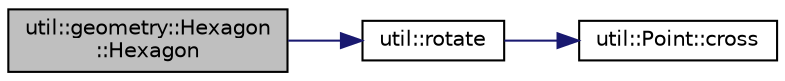 digraph "util::geometry::Hexagon::Hexagon"
{
  edge [fontname="Helvetica",fontsize="10",labelfontname="Helvetica",labelfontsize="10"];
  node [fontname="Helvetica",fontsize="10",shape=record];
  rankdir="LR";
  Node0 [label="util::geometry::Hexagon\l::Hexagon",height=0.2,width=0.4,color="black", fillcolor="grey75", style="filled", fontcolor="black"];
  Node0 -> Node1 [color="midnightblue",fontsize="10",style="solid",fontname="Helvetica"];
  Node1 [label="util::rotate",height=0.2,width=0.4,color="black", fillcolor="white", style="filled",URL="$namespaceutil.html#afc570d133c5159571a48456e2440753a",tooltip="Returns the vector after rotating by desired angle. "];
  Node1 -> Node2 [color="midnightblue",fontsize="10",style="solid",fontname="Helvetica"];
  Node2 [label="util::Point::cross",height=0.2,width=0.4,color="black", fillcolor="white", style="filled",URL="$structutil_1_1Point.html#a8c5530ee2dac6fa26f88be0de91543f7",tooltip="Computes the cross product between this vector and given vector. "];
}
